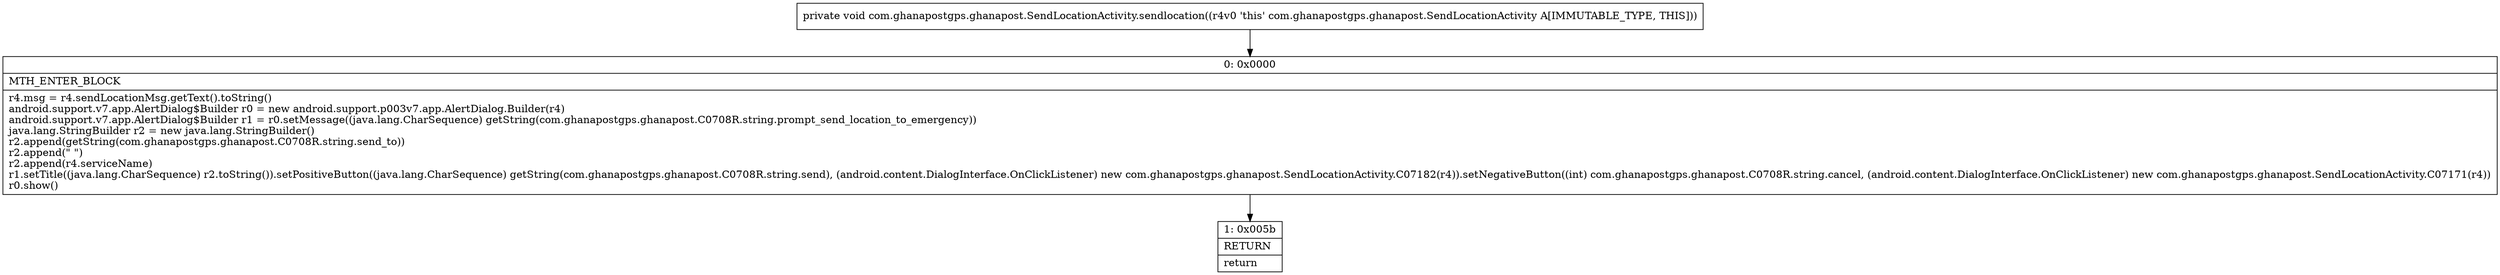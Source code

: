 digraph "CFG forcom.ghanapostgps.ghanapost.SendLocationActivity.sendlocation()V" {
Node_0 [shape=record,label="{0\:\ 0x0000|MTH_ENTER_BLOCK\l|r4.msg = r4.sendLocationMsg.getText().toString()\landroid.support.v7.app.AlertDialog$Builder r0 = new android.support.p003v7.app.AlertDialog.Builder(r4)\landroid.support.v7.app.AlertDialog$Builder r1 = r0.setMessage((java.lang.CharSequence) getString(com.ghanapostgps.ghanapost.C0708R.string.prompt_send_location_to_emergency))\ljava.lang.StringBuilder r2 = new java.lang.StringBuilder()\lr2.append(getString(com.ghanapostgps.ghanapost.C0708R.string.send_to))\lr2.append(\" \")\lr2.append(r4.serviceName)\lr1.setTitle((java.lang.CharSequence) r2.toString()).setPositiveButton((java.lang.CharSequence) getString(com.ghanapostgps.ghanapost.C0708R.string.send), (android.content.DialogInterface.OnClickListener) new com.ghanapostgps.ghanapost.SendLocationActivity.C07182(r4)).setNegativeButton((int) com.ghanapostgps.ghanapost.C0708R.string.cancel, (android.content.DialogInterface.OnClickListener) new com.ghanapostgps.ghanapost.SendLocationActivity.C07171(r4))\lr0.show()\l}"];
Node_1 [shape=record,label="{1\:\ 0x005b|RETURN\l|return\l}"];
MethodNode[shape=record,label="{private void com.ghanapostgps.ghanapost.SendLocationActivity.sendlocation((r4v0 'this' com.ghanapostgps.ghanapost.SendLocationActivity A[IMMUTABLE_TYPE, THIS])) }"];
MethodNode -> Node_0;
Node_0 -> Node_1;
}


